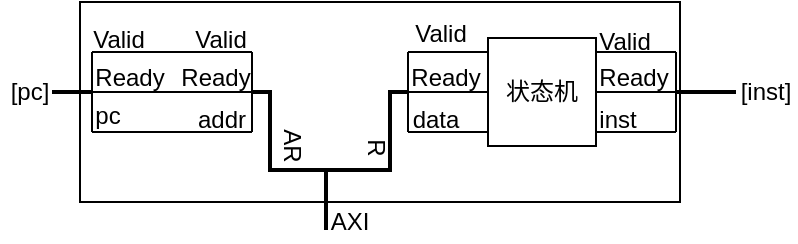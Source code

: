 <mxfile version="23.1.5" type="device">
  <diagram name="Page-1" id="ijKU6omm411AxzlGt9A5">
    <mxGraphModel dx="224" dy="125" grid="1" gridSize="10" guides="1" tooltips="1" connect="1" arrows="1" fold="1" page="1" pageScale="1" pageWidth="850" pageHeight="1100" background="none" math="0" shadow="0">
      <root>
        <mxCell id="0" />
        <mxCell id="1" parent="0" />
        <mxCell id="vYJTW-IyGAqJvvr4b3gr-3" value="" style="rounded=0;whiteSpace=wrap;html=1;movable=1;resizable=1;rotatable=1;deletable=1;editable=1;locked=0;connectable=1;" parent="1" vertex="1">
          <mxGeometry x="230" y="30" width="300" height="100" as="geometry" />
        </mxCell>
        <mxCell id="eow6TDm2MJRVbOccBzaa-17" value="Valid" style="text;html=1;strokeColor=none;fillColor=none;align=center;verticalAlign=middle;whiteSpace=wrap;rounded=0;" parent="1" vertex="1">
          <mxGeometry x="235" y="43" width="29" height="12" as="geometry" />
        </mxCell>
        <mxCell id="eow6TDm2MJRVbOccBzaa-18" value="Ready" style="text;html=1;strokeColor=none;fillColor=none;align=center;verticalAlign=middle;whiteSpace=wrap;rounded=0;" parent="1" vertex="1">
          <mxGeometry x="235" y="62" width="40" height="12" as="geometry" />
        </mxCell>
        <mxCell id="eow6TDm2MJRVbOccBzaa-19" value="pc" style="text;html=1;strokeColor=none;fillColor=none;align=center;verticalAlign=middle;whiteSpace=wrap;rounded=0;" parent="1" vertex="1">
          <mxGeometry x="224" y="81" width="40" height="12" as="geometry" />
        </mxCell>
        <mxCell id="eow6TDm2MJRVbOccBzaa-20" value="" style="group" parent="1" vertex="1" connectable="0">
          <mxGeometry x="206" y="55" width="70" height="40" as="geometry" />
        </mxCell>
        <mxCell id="eow6TDm2MJRVbOccBzaa-21" value="" style="endArrow=none;html=1;rounded=0;strokeWidth=2;" parent="eow6TDm2MJRVbOccBzaa-20" edge="1">
          <mxGeometry width="50" height="50" relative="1" as="geometry">
            <mxPoint x="10" y="20" as="sourcePoint" />
            <mxPoint x="30" y="20" as="targetPoint" />
          </mxGeometry>
        </mxCell>
        <mxCell id="eow6TDm2MJRVbOccBzaa-22" value="" style="endArrow=none;html=1;rounded=0;" parent="eow6TDm2MJRVbOccBzaa-20" edge="1">
          <mxGeometry width="50" height="50" relative="1" as="geometry">
            <mxPoint x="30" y="40" as="sourcePoint" />
            <mxPoint x="30" as="targetPoint" />
          </mxGeometry>
        </mxCell>
        <mxCell id="eow6TDm2MJRVbOccBzaa-23" value="" style="endArrow=none;html=1;rounded=0;" parent="eow6TDm2MJRVbOccBzaa-20" edge="1">
          <mxGeometry width="50" height="50" relative="1" as="geometry">
            <mxPoint x="30" as="sourcePoint" />
            <mxPoint x="70" as="targetPoint" />
          </mxGeometry>
        </mxCell>
        <mxCell id="eow6TDm2MJRVbOccBzaa-24" value="" style="endArrow=none;html=1;rounded=0;" parent="eow6TDm2MJRVbOccBzaa-20" edge="1">
          <mxGeometry width="50" height="50" relative="1" as="geometry">
            <mxPoint x="30" y="20" as="sourcePoint" />
            <mxPoint x="70" y="20" as="targetPoint" />
          </mxGeometry>
        </mxCell>
        <mxCell id="eow6TDm2MJRVbOccBzaa-25" value="" style="endArrow=none;html=1;rounded=0;" parent="eow6TDm2MJRVbOccBzaa-20" edge="1">
          <mxGeometry width="50" height="50" relative="1" as="geometry">
            <mxPoint x="30" y="40" as="sourcePoint" />
            <mxPoint x="70" y="40" as="targetPoint" />
          </mxGeometry>
        </mxCell>
        <mxCell id="vYJTW-IyGAqJvvr4b3gr-12" value="[pc]" style="text;html=1;strokeColor=none;fillColor=none;align=center;verticalAlign=middle;whiteSpace=wrap;rounded=0;" parent="eow6TDm2MJRVbOccBzaa-20" vertex="1">
          <mxGeometry x="-16" y="5" width="30" height="30" as="geometry" />
        </mxCell>
        <mxCell id="3yva62oz6Ve9VrzAVHSI-1" value="" style="group" vertex="1" connectable="0" parent="1">
          <mxGeometry x="276" y="43" width="158" height="107" as="geometry" />
        </mxCell>
        <mxCell id="eow6TDm2MJRVbOccBzaa-31" value="" style="endArrow=none;html=1;rounded=0;strokeWidth=2;" parent="3yva62oz6Ve9VrzAVHSI-1" edge="1">
          <mxGeometry width="50" height="50" relative="1" as="geometry">
            <mxPoint x="77" y="101" as="sourcePoint" />
            <mxPoint x="77" y="71" as="targetPoint" />
          </mxGeometry>
        </mxCell>
        <mxCell id="eow6TDm2MJRVbOccBzaa-32" value="" style="endArrow=none;html=1;rounded=0;strokeWidth=2;" parent="3yva62oz6Ve9VrzAVHSI-1" edge="1">
          <mxGeometry width="50" height="50" relative="1" as="geometry">
            <mxPoint x="110" y="71" as="sourcePoint" />
            <mxPoint x="48" y="71" as="targetPoint" />
          </mxGeometry>
        </mxCell>
        <mxCell id="eow6TDm2MJRVbOccBzaa-33" value="" style="endArrow=none;html=1;rounded=0;strokeWidth=2;" parent="3yva62oz6Ve9VrzAVHSI-1" edge="1">
          <mxGeometry width="50" height="50" relative="1" as="geometry">
            <mxPoint x="49" y="71" as="sourcePoint" />
            <mxPoint x="49" y="31" as="targetPoint" />
          </mxGeometry>
        </mxCell>
        <mxCell id="eow6TDm2MJRVbOccBzaa-35" value="" style="endArrow=none;html=1;rounded=0;strokeWidth=2;" parent="3yva62oz6Ve9VrzAVHSI-1" edge="1">
          <mxGeometry width="50" height="50" relative="1" as="geometry">
            <mxPoint x="109" y="71" as="sourcePoint" />
            <mxPoint x="109" y="31" as="targetPoint" />
          </mxGeometry>
        </mxCell>
        <mxCell id="eow6TDm2MJRVbOccBzaa-36" value="R" style="text;html=1;strokeColor=none;fillColor=none;align=center;verticalAlign=middle;whiteSpace=wrap;rounded=0;rotation=90;" parent="3yva62oz6Ve9VrzAVHSI-1" vertex="1">
          <mxGeometry x="89" y="55" width="26" height="10" as="geometry" />
        </mxCell>
        <mxCell id="eow6TDm2MJRVbOccBzaa-37" value="AR" style="text;html=1;strokeColor=none;fillColor=none;align=center;verticalAlign=middle;whiteSpace=wrap;rounded=0;rotation=90;" parent="3yva62oz6Ve9VrzAVHSI-1" vertex="1">
          <mxGeometry x="50" y="53" width="20" height="12" as="geometry" />
        </mxCell>
        <mxCell id="eow6TDm2MJRVbOccBzaa-49" value="Valid" style="text;html=1;strokeColor=none;fillColor=none;align=center;verticalAlign=middle;whiteSpace=wrap;rounded=0;rotation=0;" parent="3yva62oz6Ve9VrzAVHSI-1" vertex="1">
          <mxGeometry x="10" width="29" height="12" as="geometry" />
        </mxCell>
        <mxCell id="eow6TDm2MJRVbOccBzaa-53" value="" style="endArrow=none;html=1;rounded=0;strokeWidth=2;" parent="3yva62oz6Ve9VrzAVHSI-1" edge="1">
          <mxGeometry width="50" height="50" relative="1" as="geometry">
            <mxPoint x="50" y="32" as="sourcePoint" />
            <mxPoint x="40" y="32" as="targetPoint" />
          </mxGeometry>
        </mxCell>
        <mxCell id="eow6TDm2MJRVbOccBzaa-54" value="" style="endArrow=none;html=1;rounded=0;" parent="3yva62oz6Ve9VrzAVHSI-1" edge="1">
          <mxGeometry width="50" height="50" relative="1" as="geometry">
            <mxPoint x="40" y="12" as="sourcePoint" />
            <mxPoint x="40" y="52" as="targetPoint" />
          </mxGeometry>
        </mxCell>
        <mxCell id="eow6TDm2MJRVbOccBzaa-55" value="" style="endArrow=none;html=1;rounded=0;" parent="3yva62oz6Ve9VrzAVHSI-1" edge="1">
          <mxGeometry width="50" height="50" relative="1" as="geometry">
            <mxPoint x="40" y="52" as="sourcePoint" />
            <mxPoint y="52" as="targetPoint" />
          </mxGeometry>
        </mxCell>
        <mxCell id="eow6TDm2MJRVbOccBzaa-56" value="" style="endArrow=none;html=1;rounded=0;" parent="3yva62oz6Ve9VrzAVHSI-1" edge="1">
          <mxGeometry width="50" height="50" relative="1" as="geometry">
            <mxPoint x="40" y="32" as="sourcePoint" />
            <mxPoint y="32" as="targetPoint" />
          </mxGeometry>
        </mxCell>
        <mxCell id="eow6TDm2MJRVbOccBzaa-57" value="" style="endArrow=none;html=1;rounded=0;" parent="3yva62oz6Ve9VrzAVHSI-1" edge="1">
          <mxGeometry width="50" height="50" relative="1" as="geometry">
            <mxPoint x="40" y="12" as="sourcePoint" />
            <mxPoint y="12" as="targetPoint" />
          </mxGeometry>
        </mxCell>
        <mxCell id="eow6TDm2MJRVbOccBzaa-50" value="Ready" style="text;html=1;strokeColor=none;fillColor=none;align=center;verticalAlign=middle;whiteSpace=wrap;rounded=0;rotation=0;" parent="3yva62oz6Ve9VrzAVHSI-1" vertex="1">
          <mxGeometry x="2" y="19" width="40" height="12" as="geometry" />
        </mxCell>
        <mxCell id="eow6TDm2MJRVbOccBzaa-51" value="addr" style="text;html=1;strokeColor=none;fillColor=none;align=center;verticalAlign=middle;whiteSpace=wrap;rounded=0;rotation=0;" parent="3yva62oz6Ve9VrzAVHSI-1" vertex="1">
          <mxGeometry x="10" y="40" width="30" height="12" as="geometry" />
        </mxCell>
        <mxCell id="eow6TDm2MJRVbOccBzaa-62" value="" style="endArrow=none;html=1;rounded=0;strokeWidth=2;" parent="3yva62oz6Ve9VrzAVHSI-1" edge="1">
          <mxGeometry width="50" height="50" relative="1" as="geometry">
            <mxPoint x="109" y="32" as="sourcePoint" />
            <mxPoint x="118" y="32" as="targetPoint" />
          </mxGeometry>
        </mxCell>
        <mxCell id="eow6TDm2MJRVbOccBzaa-67" value="Ready" style="text;html=1;strokeColor=none;fillColor=none;align=center;verticalAlign=middle;whiteSpace=wrap;rounded=0;rotation=0;" parent="3yva62oz6Ve9VrzAVHSI-1" vertex="1">
          <mxGeometry x="117" y="19" width="40" height="12" as="geometry" />
        </mxCell>
        <mxCell id="eow6TDm2MJRVbOccBzaa-63" value="" style="endArrow=none;html=1;rounded=0;" parent="3yva62oz6Ve9VrzAVHSI-1" edge="1">
          <mxGeometry width="50" height="50" relative="1" as="geometry">
            <mxPoint x="118" y="52" as="sourcePoint" />
            <mxPoint x="118" y="12" as="targetPoint" />
          </mxGeometry>
        </mxCell>
        <mxCell id="eow6TDm2MJRVbOccBzaa-64" value="" style="endArrow=none;html=1;rounded=0;" parent="3yva62oz6Ve9VrzAVHSI-1" edge="1">
          <mxGeometry width="50" height="50" relative="1" as="geometry">
            <mxPoint x="118" y="12" as="sourcePoint" />
            <mxPoint x="158" y="12" as="targetPoint" />
          </mxGeometry>
        </mxCell>
        <mxCell id="eow6TDm2MJRVbOccBzaa-65" value="" style="endArrow=none;html=1;rounded=0;" parent="3yva62oz6Ve9VrzAVHSI-1" edge="1">
          <mxGeometry width="50" height="50" relative="1" as="geometry">
            <mxPoint x="118" y="32" as="sourcePoint" />
            <mxPoint x="158" y="32" as="targetPoint" />
          </mxGeometry>
        </mxCell>
        <mxCell id="eow6TDm2MJRVbOccBzaa-66" value="" style="endArrow=none;html=1;rounded=0;" parent="3yva62oz6Ve9VrzAVHSI-1" edge="1">
          <mxGeometry width="50" height="50" relative="1" as="geometry">
            <mxPoint x="118" y="52" as="sourcePoint" />
            <mxPoint x="158" y="52" as="targetPoint" />
          </mxGeometry>
        </mxCell>
        <mxCell id="eow6TDm2MJRVbOccBzaa-68" value="data" style="text;html=1;strokeColor=none;fillColor=none;align=center;verticalAlign=middle;whiteSpace=wrap;rounded=0;rotation=0;" parent="3yva62oz6Ve9VrzAVHSI-1" vertex="1">
          <mxGeometry x="117" y="40" width="30" height="12" as="geometry" />
        </mxCell>
        <mxCell id="3yva62oz6Ve9VrzAVHSI-6" value="AXI" style="text;html=1;align=center;verticalAlign=middle;whiteSpace=wrap;rounded=0;" vertex="1" parent="3yva62oz6Ve9VrzAVHSI-1">
          <mxGeometry x="74" y="87" width="30" height="20" as="geometry" />
        </mxCell>
        <mxCell id="3yva62oz6Ve9VrzAVHSI-8" value="" style="group" vertex="1" connectable="0" parent="1">
          <mxGeometry x="476" y="44" width="112" height="51" as="geometry" />
        </mxCell>
        <mxCell id="eow6TDm2MJRVbOccBzaa-11" value="Valid" style="text;html=1;strokeColor=none;fillColor=none;align=center;verticalAlign=middle;whiteSpace=wrap;rounded=0;" parent="3yva62oz6Ve9VrzAVHSI-8" vertex="1">
          <mxGeometry x="12" width="29" height="12" as="geometry" />
        </mxCell>
        <mxCell id="eow6TDm2MJRVbOccBzaa-13" value="Ready" style="text;html=1;strokeColor=none;fillColor=none;align=center;verticalAlign=middle;whiteSpace=wrap;rounded=0;" parent="3yva62oz6Ve9VrzAVHSI-8" vertex="1">
          <mxGeometry x="11" y="18" width="40" height="12" as="geometry" />
        </mxCell>
        <mxCell id="eow6TDm2MJRVbOccBzaa-15" value="inst" style="text;html=1;strokeColor=none;fillColor=none;align=center;verticalAlign=middle;whiteSpace=wrap;rounded=0;" parent="3yva62oz6Ve9VrzAVHSI-8" vertex="1">
          <mxGeometry x="2.5" y="39" width="40" height="12" as="geometry" />
        </mxCell>
        <mxCell id="eow6TDm2MJRVbOccBzaa-16" value="" style="group;rotation=-180;" parent="3yva62oz6Ve9VrzAVHSI-8" vertex="1" connectable="0">
          <mxGeometry x="12" y="11" width="100" height="40" as="geometry" />
        </mxCell>
        <mxCell id="eow6TDm2MJRVbOccBzaa-8" value="" style="endArrow=none;html=1;rounded=0;strokeWidth=2;" parent="eow6TDm2MJRVbOccBzaa-16" edge="1">
          <mxGeometry width="50" height="50" relative="1" as="geometry">
            <mxPoint x="70" y="20" as="sourcePoint" />
            <mxPoint x="40" y="20" as="targetPoint" />
          </mxGeometry>
        </mxCell>
        <mxCell id="eow6TDm2MJRVbOccBzaa-9" value="" style="endArrow=none;html=1;rounded=0;" parent="eow6TDm2MJRVbOccBzaa-16" edge="1">
          <mxGeometry width="50" height="50" relative="1" as="geometry">
            <mxPoint x="40" as="sourcePoint" />
            <mxPoint x="40" y="40" as="targetPoint" />
          </mxGeometry>
        </mxCell>
        <mxCell id="eow6TDm2MJRVbOccBzaa-10" value="" style="endArrow=none;html=1;rounded=0;" parent="eow6TDm2MJRVbOccBzaa-16" edge="1">
          <mxGeometry width="50" height="50" relative="1" as="geometry">
            <mxPoint x="40" y="40" as="sourcePoint" />
            <mxPoint y="40" as="targetPoint" />
          </mxGeometry>
        </mxCell>
        <mxCell id="eow6TDm2MJRVbOccBzaa-12" value="" style="endArrow=none;html=1;rounded=0;" parent="eow6TDm2MJRVbOccBzaa-16" edge="1">
          <mxGeometry width="50" height="50" relative="1" as="geometry">
            <mxPoint x="40" y="20" as="sourcePoint" />
            <mxPoint y="20" as="targetPoint" />
          </mxGeometry>
        </mxCell>
        <mxCell id="eow6TDm2MJRVbOccBzaa-14" value="" style="endArrow=none;html=1;rounded=0;" parent="eow6TDm2MJRVbOccBzaa-16" edge="1">
          <mxGeometry width="50" height="50" relative="1" as="geometry">
            <mxPoint x="40" as="sourcePoint" />
            <mxPoint as="targetPoint" />
          </mxGeometry>
        </mxCell>
        <mxCell id="eow6TDm2MJRVbOccBzaa-4" value="[inst]" style="text;html=1;strokeColor=none;fillColor=none;align=center;verticalAlign=middle;whiteSpace=wrap;rounded=0;" parent="eow6TDm2MJRVbOccBzaa-16" vertex="1">
          <mxGeometry x="70" y="5" width="30" height="30" as="geometry" />
        </mxCell>
        <mxCell id="eow6TDm2MJRVbOccBzaa-60" value="Valid" style="text;html=1;strokeColor=none;fillColor=none;align=center;verticalAlign=middle;whiteSpace=wrap;rounded=0;rotation=0;" parent="1" vertex="1">
          <mxGeometry x="396" y="40" width="29" height="12" as="geometry" />
        </mxCell>
        <mxCell id="3yva62oz6Ve9VrzAVHSI-10" value="状态机" style="rounded=0;whiteSpace=wrap;html=1;" vertex="1" parent="1">
          <mxGeometry x="434" y="48" width="54" height="54" as="geometry" />
        </mxCell>
      </root>
    </mxGraphModel>
  </diagram>
</mxfile>
